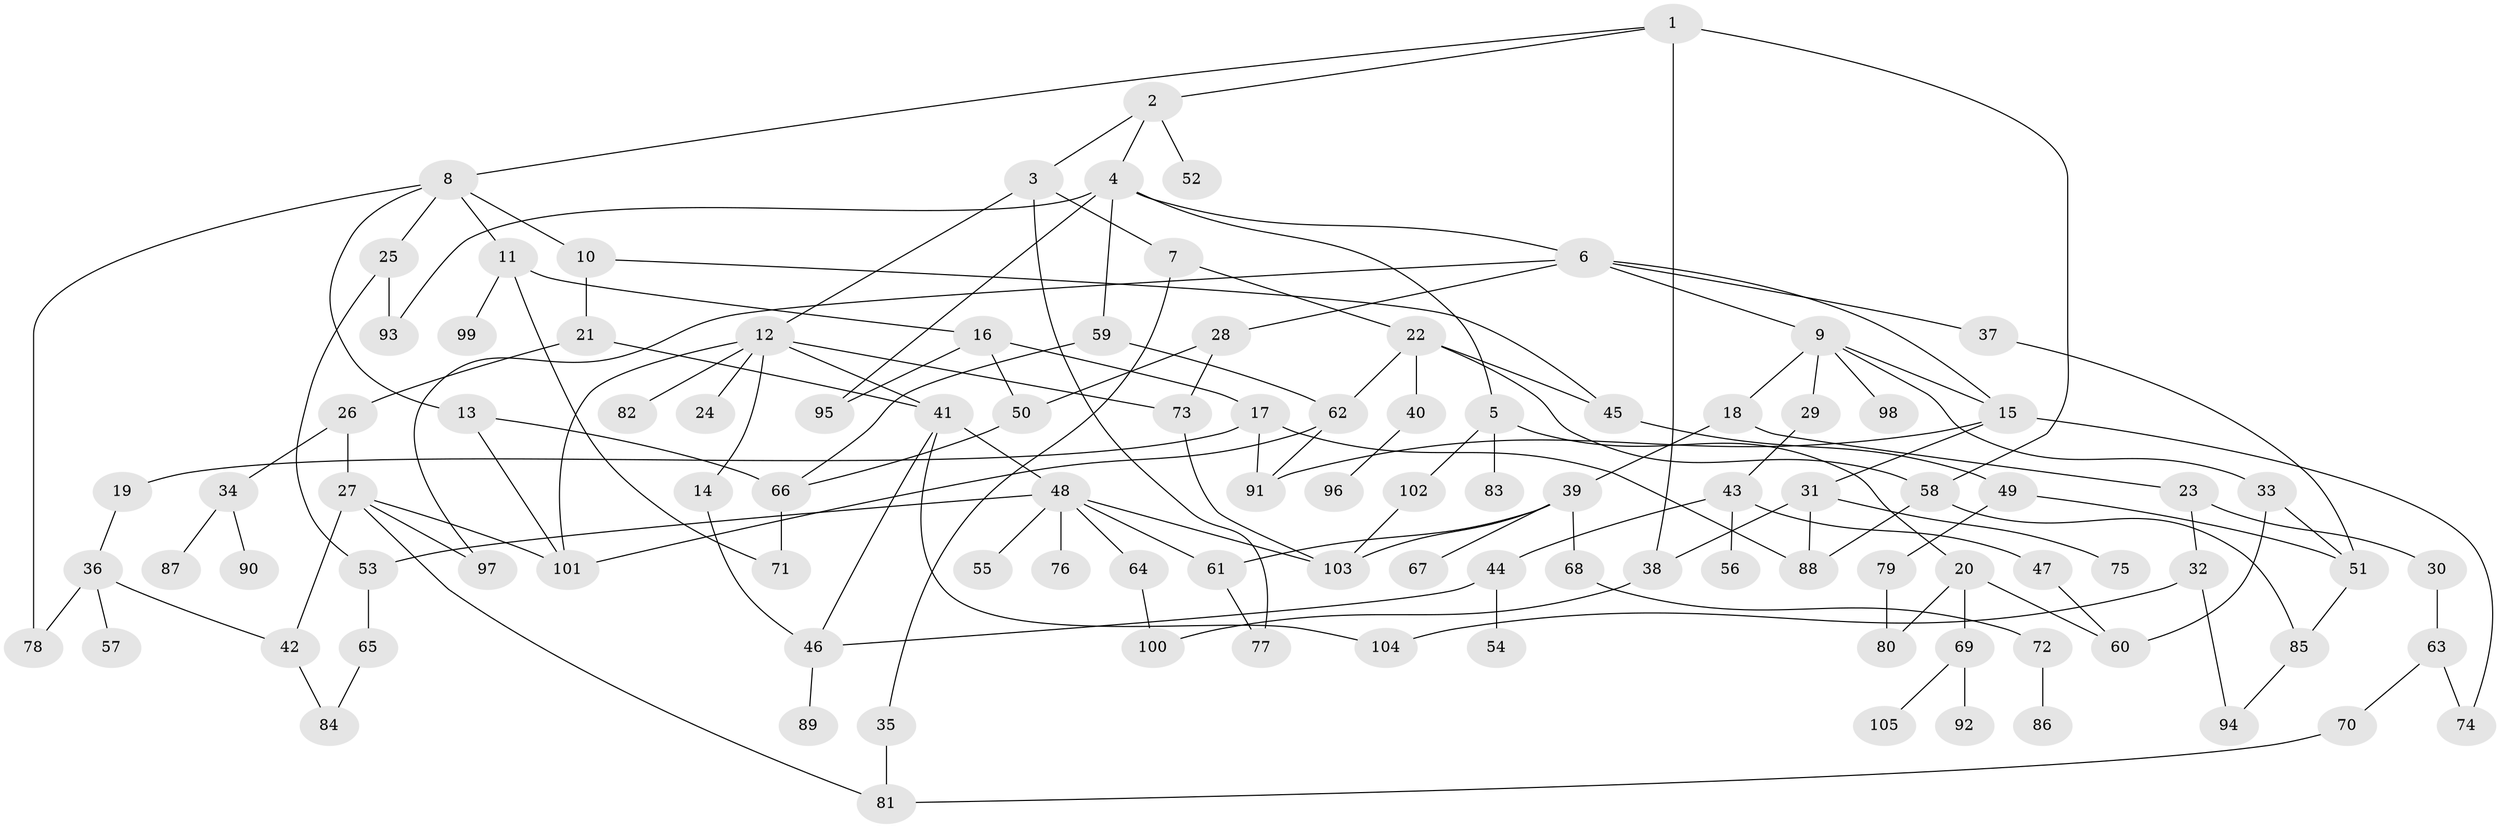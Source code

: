 // original degree distribution, {4: 0.1476510067114094, 5: 0.06711409395973154, 7: 0.03355704697986577, 3: 0.18120805369127516, 8: 0.006711409395973154, 2: 0.2684563758389262, 1: 0.2953020134228188}
// Generated by graph-tools (version 1.1) at 2025/48/03/04/25 22:48:58]
// undirected, 105 vertices, 148 edges
graph export_dot {
  node [color=gray90,style=filled];
  1;
  2;
  3;
  4;
  5;
  6;
  7;
  8;
  9;
  10;
  11;
  12;
  13;
  14;
  15;
  16;
  17;
  18;
  19;
  20;
  21;
  22;
  23;
  24;
  25;
  26;
  27;
  28;
  29;
  30;
  31;
  32;
  33;
  34;
  35;
  36;
  37;
  38;
  39;
  40;
  41;
  42;
  43;
  44;
  45;
  46;
  47;
  48;
  49;
  50;
  51;
  52;
  53;
  54;
  55;
  56;
  57;
  58;
  59;
  60;
  61;
  62;
  63;
  64;
  65;
  66;
  67;
  68;
  69;
  70;
  71;
  72;
  73;
  74;
  75;
  76;
  77;
  78;
  79;
  80;
  81;
  82;
  83;
  84;
  85;
  86;
  87;
  88;
  89;
  90;
  91;
  92;
  93;
  94;
  95;
  96;
  97;
  98;
  99;
  100;
  101;
  102;
  103;
  104;
  105;
  1 -- 2 [weight=1.0];
  1 -- 8 [weight=1.0];
  1 -- 38 [weight=2.0];
  1 -- 58 [weight=1.0];
  2 -- 3 [weight=1.0];
  2 -- 4 [weight=1.0];
  2 -- 52 [weight=1.0];
  3 -- 7 [weight=1.0];
  3 -- 12 [weight=1.0];
  3 -- 77 [weight=1.0];
  4 -- 5 [weight=1.0];
  4 -- 6 [weight=1.0];
  4 -- 59 [weight=1.0];
  4 -- 93 [weight=1.0];
  4 -- 95 [weight=1.0];
  5 -- 20 [weight=1.0];
  5 -- 83 [weight=1.0];
  5 -- 102 [weight=1.0];
  6 -- 9 [weight=1.0];
  6 -- 15 [weight=1.0];
  6 -- 28 [weight=1.0];
  6 -- 37 [weight=1.0];
  6 -- 97 [weight=1.0];
  7 -- 22 [weight=1.0];
  7 -- 35 [weight=1.0];
  8 -- 10 [weight=1.0];
  8 -- 11 [weight=1.0];
  8 -- 13 [weight=1.0];
  8 -- 25 [weight=1.0];
  8 -- 78 [weight=1.0];
  9 -- 15 [weight=1.0];
  9 -- 18 [weight=1.0];
  9 -- 29 [weight=1.0];
  9 -- 33 [weight=1.0];
  9 -- 98 [weight=1.0];
  10 -- 21 [weight=1.0];
  10 -- 45 [weight=1.0];
  11 -- 16 [weight=1.0];
  11 -- 71 [weight=1.0];
  11 -- 99 [weight=1.0];
  12 -- 14 [weight=1.0];
  12 -- 24 [weight=1.0];
  12 -- 41 [weight=1.0];
  12 -- 73 [weight=1.0];
  12 -- 82 [weight=1.0];
  12 -- 101 [weight=1.0];
  13 -- 66 [weight=1.0];
  13 -- 101 [weight=1.0];
  14 -- 46 [weight=1.0];
  15 -- 31 [weight=1.0];
  15 -- 74 [weight=1.0];
  15 -- 91 [weight=1.0];
  16 -- 17 [weight=1.0];
  16 -- 50 [weight=1.0];
  16 -- 95 [weight=1.0];
  17 -- 19 [weight=1.0];
  17 -- 88 [weight=1.0];
  17 -- 91 [weight=1.0];
  18 -- 23 [weight=1.0];
  18 -- 39 [weight=1.0];
  19 -- 36 [weight=1.0];
  20 -- 60 [weight=1.0];
  20 -- 69 [weight=1.0];
  20 -- 80 [weight=1.0];
  21 -- 26 [weight=1.0];
  21 -- 41 [weight=1.0];
  22 -- 40 [weight=1.0];
  22 -- 45 [weight=1.0];
  22 -- 58 [weight=1.0];
  22 -- 62 [weight=1.0];
  23 -- 30 [weight=1.0];
  23 -- 32 [weight=1.0];
  25 -- 53 [weight=1.0];
  25 -- 93 [weight=1.0];
  26 -- 27 [weight=1.0];
  26 -- 34 [weight=1.0];
  27 -- 42 [weight=1.0];
  27 -- 81 [weight=1.0];
  27 -- 97 [weight=1.0];
  27 -- 101 [weight=1.0];
  28 -- 50 [weight=1.0];
  28 -- 73 [weight=1.0];
  29 -- 43 [weight=1.0];
  30 -- 63 [weight=1.0];
  31 -- 38 [weight=1.0];
  31 -- 75 [weight=1.0];
  31 -- 88 [weight=1.0];
  32 -- 94 [weight=1.0];
  32 -- 104 [weight=1.0];
  33 -- 51 [weight=1.0];
  33 -- 60 [weight=1.0];
  34 -- 87 [weight=1.0];
  34 -- 90 [weight=1.0];
  35 -- 81 [weight=1.0];
  36 -- 42 [weight=1.0];
  36 -- 57 [weight=1.0];
  36 -- 78 [weight=1.0];
  37 -- 51 [weight=1.0];
  38 -- 100 [weight=1.0];
  39 -- 61 [weight=1.0];
  39 -- 67 [weight=1.0];
  39 -- 68 [weight=1.0];
  39 -- 103 [weight=1.0];
  40 -- 96 [weight=1.0];
  41 -- 46 [weight=1.0];
  41 -- 48 [weight=1.0];
  41 -- 104 [weight=1.0];
  42 -- 84 [weight=1.0];
  43 -- 44 [weight=1.0];
  43 -- 47 [weight=1.0];
  43 -- 56 [weight=1.0];
  44 -- 46 [weight=1.0];
  44 -- 54 [weight=1.0];
  45 -- 49 [weight=1.0];
  46 -- 89 [weight=1.0];
  47 -- 60 [weight=1.0];
  48 -- 53 [weight=1.0];
  48 -- 55 [weight=1.0];
  48 -- 61 [weight=1.0];
  48 -- 64 [weight=1.0];
  48 -- 76 [weight=1.0];
  48 -- 103 [weight=1.0];
  49 -- 51 [weight=1.0];
  49 -- 79 [weight=1.0];
  50 -- 66 [weight=1.0];
  51 -- 85 [weight=1.0];
  53 -- 65 [weight=1.0];
  58 -- 85 [weight=1.0];
  58 -- 88 [weight=1.0];
  59 -- 62 [weight=1.0];
  59 -- 66 [weight=1.0];
  61 -- 77 [weight=1.0];
  62 -- 91 [weight=1.0];
  62 -- 101 [weight=1.0];
  63 -- 70 [weight=1.0];
  63 -- 74 [weight=1.0];
  64 -- 100 [weight=1.0];
  65 -- 84 [weight=1.0];
  66 -- 71 [weight=2.0];
  68 -- 72 [weight=1.0];
  69 -- 92 [weight=1.0];
  69 -- 105 [weight=1.0];
  70 -- 81 [weight=1.0];
  72 -- 86 [weight=1.0];
  73 -- 103 [weight=1.0];
  79 -- 80 [weight=1.0];
  85 -- 94 [weight=1.0];
  102 -- 103 [weight=1.0];
}
